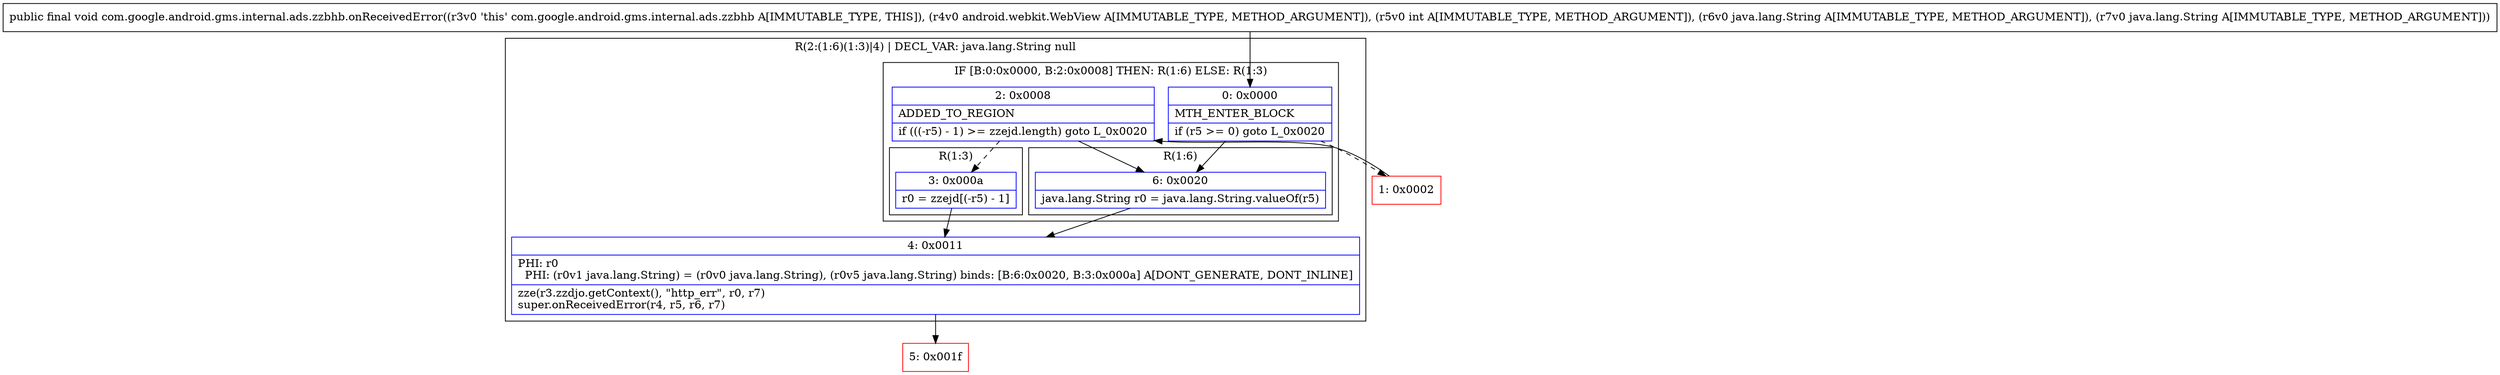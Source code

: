 digraph "CFG forcom.google.android.gms.internal.ads.zzbhb.onReceivedError(Landroid\/webkit\/WebView;ILjava\/lang\/String;Ljava\/lang\/String;)V" {
subgraph cluster_Region_946052398 {
label = "R(2:(1:6)(1:3)|4) | DECL_VAR: java.lang.String null\l";
node [shape=record,color=blue];
subgraph cluster_IfRegion_1558257536 {
label = "IF [B:0:0x0000, B:2:0x0008] THEN: R(1:6) ELSE: R(1:3)";
node [shape=record,color=blue];
Node_0 [shape=record,label="{0\:\ 0x0000|MTH_ENTER_BLOCK\l|if (r5 \>= 0) goto L_0x0020\l}"];
Node_2 [shape=record,label="{2\:\ 0x0008|ADDED_TO_REGION\l|if (((\-r5) \- 1) \>= zzejd.length) goto L_0x0020\l}"];
subgraph cluster_Region_933854482 {
label = "R(1:6)";
node [shape=record,color=blue];
Node_6 [shape=record,label="{6\:\ 0x0020|java.lang.String r0 = java.lang.String.valueOf(r5)\l}"];
}
subgraph cluster_Region_708180587 {
label = "R(1:3)";
node [shape=record,color=blue];
Node_3 [shape=record,label="{3\:\ 0x000a|r0 = zzejd[(\-r5) \- 1]\l}"];
}
}
Node_4 [shape=record,label="{4\:\ 0x0011|PHI: r0 \l  PHI: (r0v1 java.lang.String) = (r0v0 java.lang.String), (r0v5 java.lang.String) binds: [B:6:0x0020, B:3:0x000a] A[DONT_GENERATE, DONT_INLINE]\l|zze(r3.zzdjo.getContext(), \"http_err\", r0, r7)\lsuper.onReceivedError(r4, r5, r6, r7)\l}"];
}
Node_1 [shape=record,color=red,label="{1\:\ 0x0002}"];
Node_5 [shape=record,color=red,label="{5\:\ 0x001f}"];
MethodNode[shape=record,label="{public final void com.google.android.gms.internal.ads.zzbhb.onReceivedError((r3v0 'this' com.google.android.gms.internal.ads.zzbhb A[IMMUTABLE_TYPE, THIS]), (r4v0 android.webkit.WebView A[IMMUTABLE_TYPE, METHOD_ARGUMENT]), (r5v0 int A[IMMUTABLE_TYPE, METHOD_ARGUMENT]), (r6v0 java.lang.String A[IMMUTABLE_TYPE, METHOD_ARGUMENT]), (r7v0 java.lang.String A[IMMUTABLE_TYPE, METHOD_ARGUMENT])) }"];
MethodNode -> Node_0;
Node_0 -> Node_1[style=dashed];
Node_0 -> Node_6;
Node_2 -> Node_3[style=dashed];
Node_2 -> Node_6;
Node_6 -> Node_4;
Node_3 -> Node_4;
Node_4 -> Node_5;
Node_1 -> Node_2;
}

